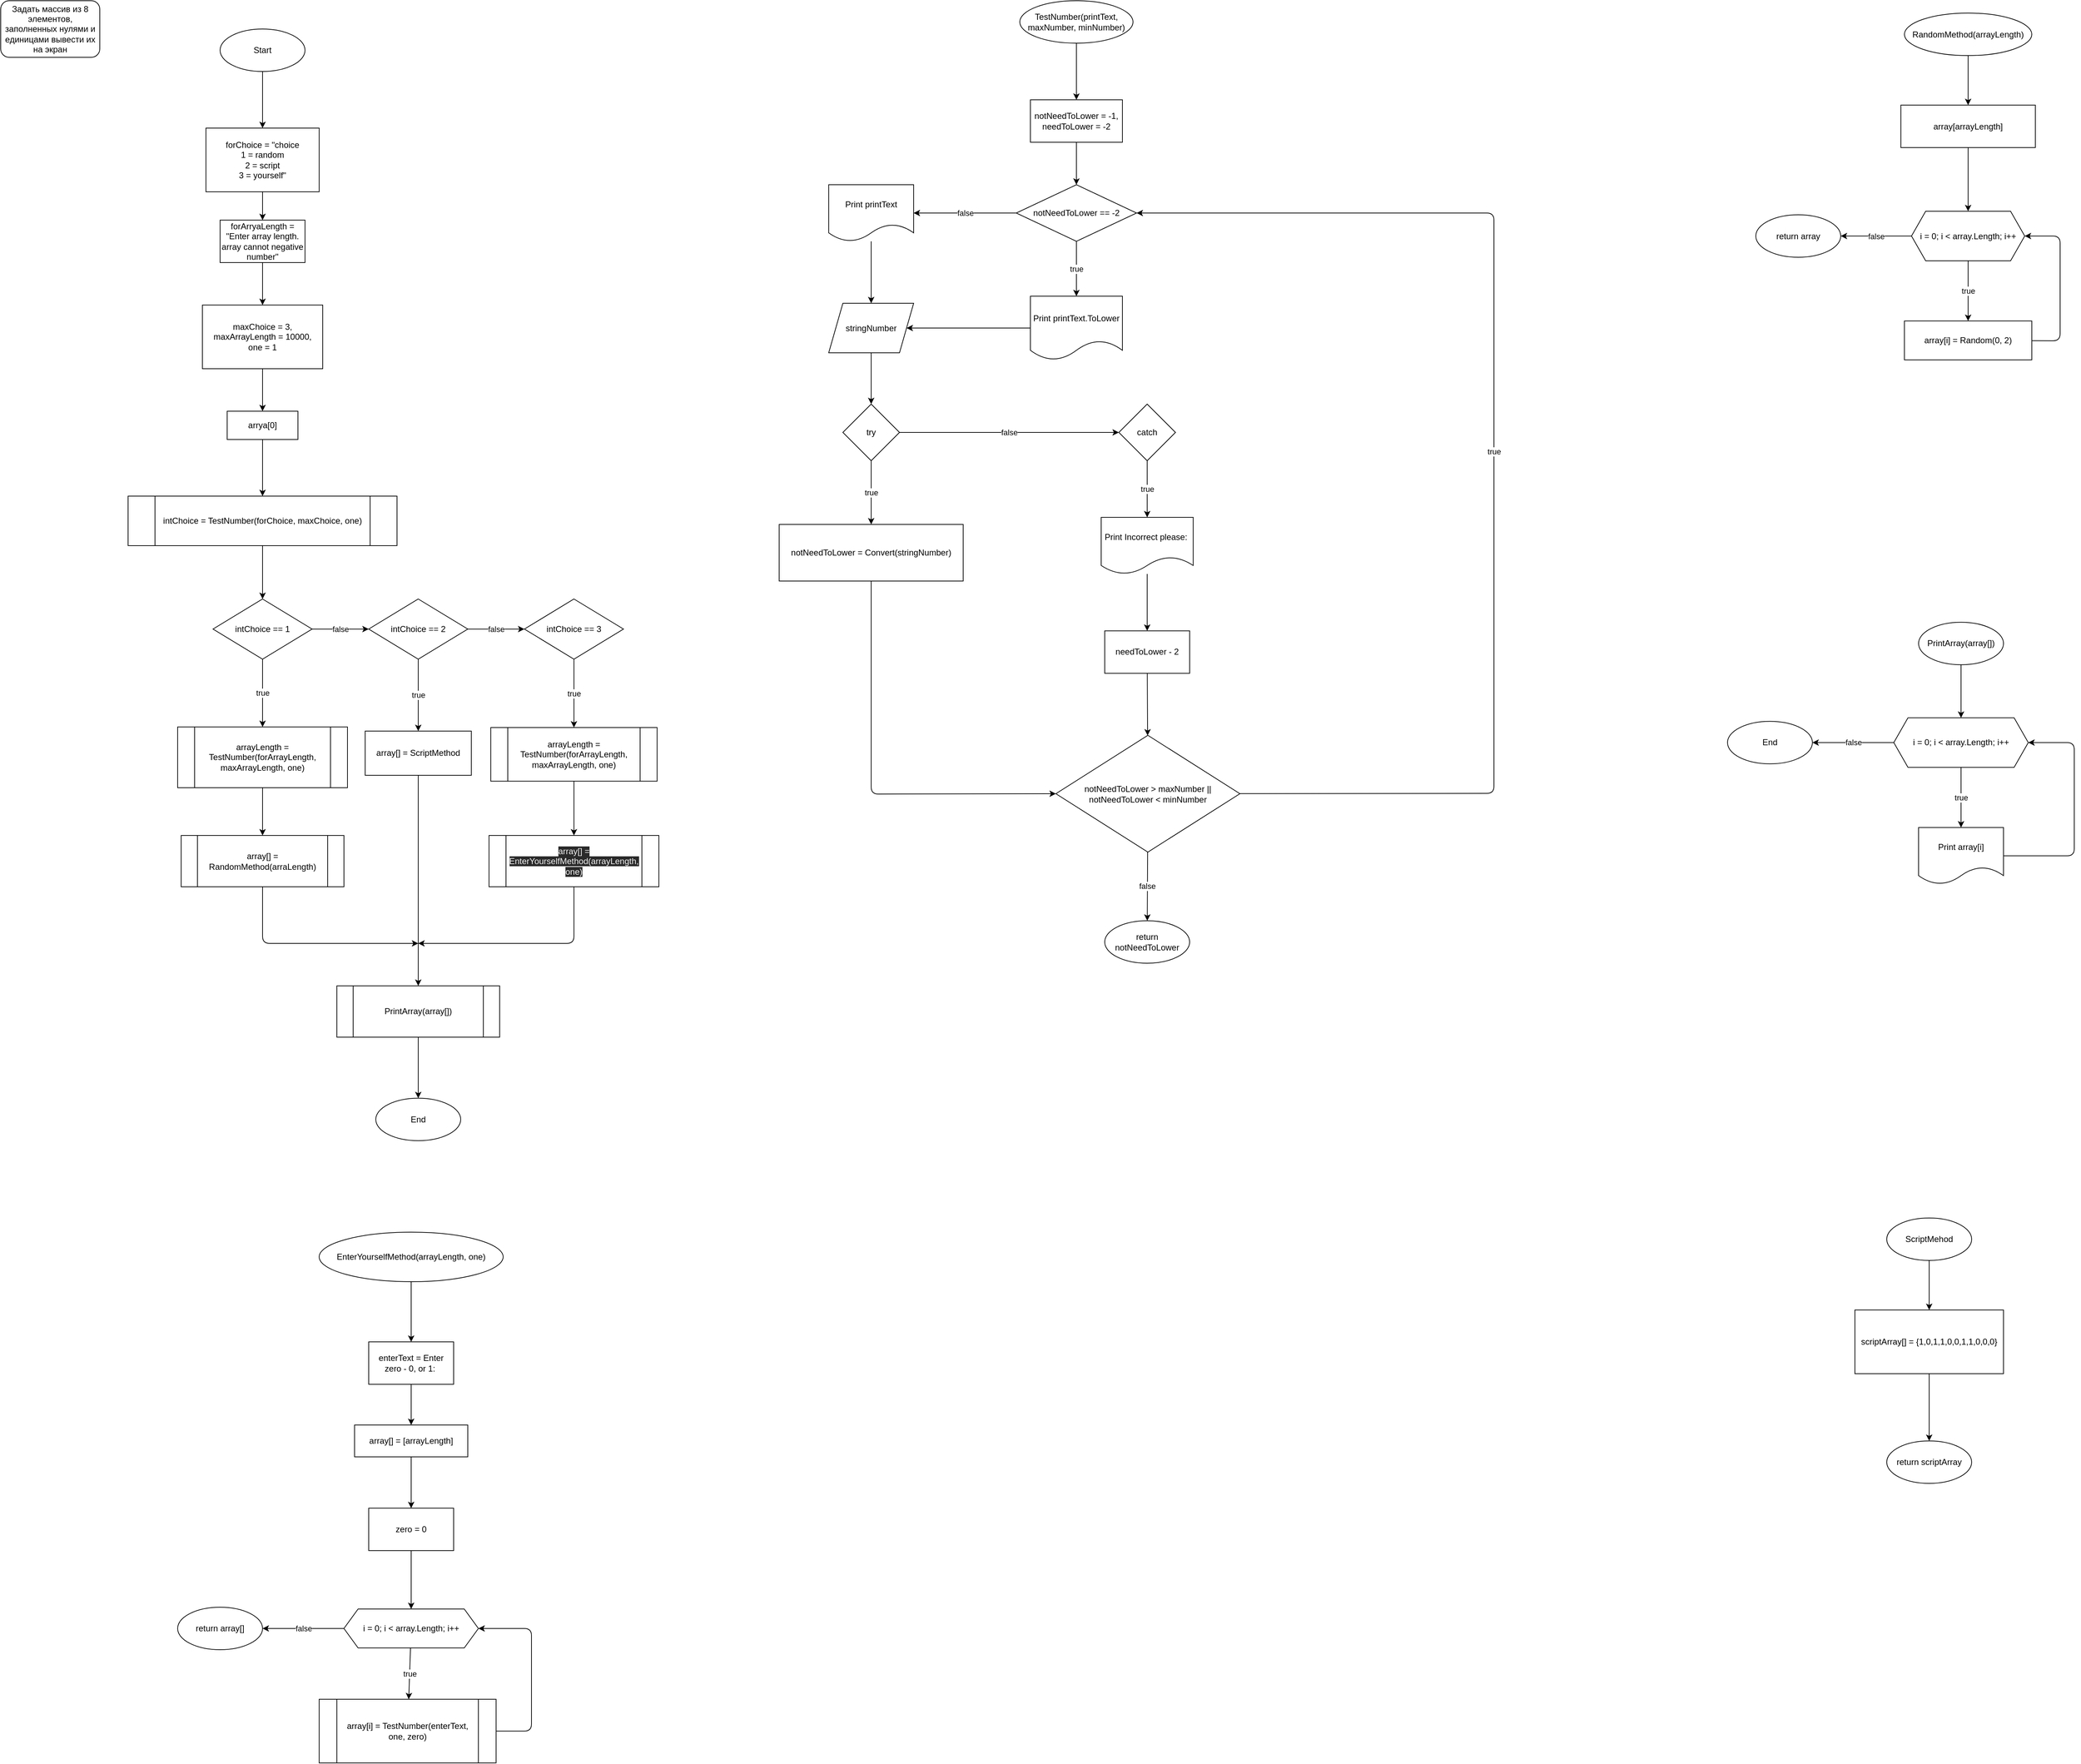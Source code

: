 <mxfile>
    <diagram id="mMx0ofm4VfTw_Q6gHbfE" name="Page-1">
        <mxGraphModel dx="1717" dy="761" grid="1" gridSize="10" guides="1" tooltips="1" connect="1" arrows="1" fold="1" page="1" pageScale="1" pageWidth="1100" pageHeight="850" math="0" shadow="0">
            <root>
                <mxCell id="0"/>
                <mxCell id="1" parent="0"/>
                <mxCell id="4" value="Задать массив из 8 элементов, заполненных нулями и единицами вывести их на экран" style="rounded=1;whiteSpace=wrap;html=1;" parent="1" vertex="1">
                    <mxGeometry x="10" y="10" width="140" height="80" as="geometry"/>
                </mxCell>
                <mxCell id="114" value="" style="edgeStyle=none;html=1;" parent="1" source="6" target="113" edge="1">
                    <mxGeometry relative="1" as="geometry"/>
                </mxCell>
                <mxCell id="6" value="Start" style="ellipse;whiteSpace=wrap;html=1;" parent="1" vertex="1">
                    <mxGeometry x="320" y="50" width="120" height="60" as="geometry"/>
                </mxCell>
                <mxCell id="37" value="false" style="edgeStyle=none;html=1;" parent="1" source="34" target="36" edge="1">
                    <mxGeometry relative="1" as="geometry"/>
                </mxCell>
                <mxCell id="123" value="true" style="edgeStyle=none;html=1;" parent="1" source="34" target="122" edge="1">
                    <mxGeometry relative="1" as="geometry"/>
                </mxCell>
                <mxCell id="34" value="intChoice == 1" style="rhombus;whiteSpace=wrap;html=1;" parent="1" vertex="1">
                    <mxGeometry x="310" y="855.37" width="140" height="85" as="geometry"/>
                </mxCell>
                <mxCell id="39" value="false" style="edgeStyle=none;html=1;" parent="1" source="36" target="38" edge="1">
                    <mxGeometry relative="1" as="geometry"/>
                </mxCell>
                <mxCell id="43" value="true" style="edgeStyle=none;html=1;" parent="1" source="36" target="42" edge="1">
                    <mxGeometry relative="1" as="geometry"/>
                </mxCell>
                <mxCell id="36" value="intChoice == 2" style="rhombus;whiteSpace=wrap;html=1;" parent="1" vertex="1">
                    <mxGeometry x="530" y="855.37" width="140" height="85" as="geometry"/>
                </mxCell>
                <mxCell id="130" value="true" style="edgeStyle=none;html=1;" parent="1" source="38" target="129" edge="1">
                    <mxGeometry relative="1" as="geometry"/>
                </mxCell>
                <mxCell id="38" value="intChoice == 3" style="rhombus;whiteSpace=wrap;html=1;" parent="1" vertex="1">
                    <mxGeometry x="750" y="855.37" width="140" height="85" as="geometry"/>
                </mxCell>
                <mxCell id="161" style="edgeStyle=none;html=1;entryX=0.5;entryY=0;entryDx=0;entryDy=0;" parent="1" source="42" target="159" edge="1">
                    <mxGeometry relative="1" as="geometry"/>
                </mxCell>
                <mxCell id="42" value="array[] = ScriptMethod" style="whiteSpace=wrap;html=1;" parent="1" vertex="1">
                    <mxGeometry x="525" y="1042" width="150" height="62.5" as="geometry"/>
                </mxCell>
                <mxCell id="143" value="" style="edgeStyle=none;html=1;" parent="1" source="47" target="56" edge="1">
                    <mxGeometry relative="1" as="geometry"/>
                </mxCell>
                <mxCell id="47" value="RandomMethod(arrayLength)" style="ellipse;whiteSpace=wrap;html=1;" parent="1" vertex="1">
                    <mxGeometry x="2700" y="27.5" width="180" height="60" as="geometry"/>
                </mxCell>
                <mxCell id="60" value="true" style="edgeStyle=none;html=1;" parent="1" source="54" target="59" edge="1">
                    <mxGeometry relative="1" as="geometry"/>
                </mxCell>
                <mxCell id="63" value="false" style="edgeStyle=none;html=1;" parent="1" source="54" target="62" edge="1">
                    <mxGeometry relative="1" as="geometry"/>
                </mxCell>
                <mxCell id="54" value="i = 0; i &amp;lt; array.Length; i++" style="shape=hexagon;perimeter=hexagonPerimeter2;whiteSpace=wrap;html=1;fixedSize=1;" parent="1" vertex="1">
                    <mxGeometry x="2710" y="307.5" width="160" height="70" as="geometry"/>
                </mxCell>
                <mxCell id="58" value="" style="edgeStyle=none;html=1;" parent="1" source="56" target="54" edge="1">
                    <mxGeometry relative="1" as="geometry"/>
                </mxCell>
                <mxCell id="56" value="array[arrayLength]" style="whiteSpace=wrap;html=1;" parent="1" vertex="1">
                    <mxGeometry x="2695" y="157.5" width="190" height="60" as="geometry"/>
                </mxCell>
                <mxCell id="61" style="edgeStyle=none;html=1;entryX=1;entryY=0.5;entryDx=0;entryDy=0;" parent="1" source="59" target="54" edge="1">
                    <mxGeometry relative="1" as="geometry">
                        <Array as="points">
                            <mxPoint x="2920" y="490.5"/>
                            <mxPoint x="2920" y="342.5"/>
                        </Array>
                    </mxGeometry>
                </mxCell>
                <mxCell id="59" value="array[i] = Random(0, 2)" style="whiteSpace=wrap;html=1;" parent="1" vertex="1">
                    <mxGeometry x="2700" y="462.5" width="180" height="55" as="geometry"/>
                </mxCell>
                <mxCell id="62" value="return array" style="ellipse;whiteSpace=wrap;html=1;" parent="1" vertex="1">
                    <mxGeometry x="2490" y="312.5" width="120" height="60" as="geometry"/>
                </mxCell>
                <mxCell id="66" value="" style="edgeStyle=none;html=1;" parent="1" source="64" target="65" edge="1">
                    <mxGeometry relative="1" as="geometry"/>
                </mxCell>
                <mxCell id="64" value="ScriptMehod" style="ellipse;whiteSpace=wrap;html=1;" parent="1" vertex="1">
                    <mxGeometry x="2675" y="1730" width="120" height="60" as="geometry"/>
                </mxCell>
                <mxCell id="68" value="" style="edgeStyle=none;html=1;" parent="1" source="65" target="67" edge="1">
                    <mxGeometry relative="1" as="geometry"/>
                </mxCell>
                <mxCell id="65" value="scriptArray[] = {1,0,1,1,0,0,1,1,0,0,0}" style="whiteSpace=wrap;html=1;" parent="1" vertex="1">
                    <mxGeometry x="2630" y="1860" width="210" height="90" as="geometry"/>
                </mxCell>
                <mxCell id="67" value="return scriptArray" style="ellipse;whiteSpace=wrap;html=1;" parent="1" vertex="1">
                    <mxGeometry x="2675" y="2045" width="120" height="60" as="geometry"/>
                </mxCell>
                <mxCell id="106" value="" style="edgeStyle=none;html=1;" parent="1" source="69" target="105" edge="1">
                    <mxGeometry relative="1" as="geometry"/>
                </mxCell>
                <mxCell id="69" value="TestNumber(printText, maxNumber, minNumber)" style="ellipse;whiteSpace=wrap;html=1;" parent="1" vertex="1">
                    <mxGeometry x="1450" y="10" width="160" height="60" as="geometry"/>
                </mxCell>
                <mxCell id="83" value="" style="edgeStyle=none;html=1;" parent="1" source="80" target="82" edge="1">
                    <mxGeometry relative="1" as="geometry"/>
                </mxCell>
                <mxCell id="80" value="Print printText.ToLower" style="shape=document;whiteSpace=wrap;html=1;boundedLbl=1;" parent="1" vertex="1">
                    <mxGeometry x="1465" y="427.5" width="130" height="90" as="geometry"/>
                </mxCell>
                <mxCell id="104" value="" style="edgeStyle=none;html=1;" parent="1" source="82" target="92" edge="1">
                    <mxGeometry relative="1" as="geometry"/>
                </mxCell>
                <mxCell id="82" value="stringNumber" style="shape=parallelogram;perimeter=parallelogramPerimeter;whiteSpace=wrap;html=1;fixedSize=1;" parent="1" vertex="1">
                    <mxGeometry x="1180" y="437.5" width="120" height="70" as="geometry"/>
                </mxCell>
                <mxCell id="162" style="edgeStyle=none;html=1;" parent="1" source="89" edge="1">
                    <mxGeometry relative="1" as="geometry">
                        <mxPoint x="600" y="1342" as="targetPoint"/>
                        <Array as="points">
                            <mxPoint x="380" y="1342"/>
                        </Array>
                    </mxGeometry>
                </mxCell>
                <mxCell id="89" value="array[] = RandomMethod(arraLength)" style="shape=process;whiteSpace=wrap;html=1;backgroundOutline=1;" parent="1" vertex="1">
                    <mxGeometry x="265" y="1189.5" width="230" height="72.5" as="geometry"/>
                </mxCell>
                <mxCell id="95" value="false" style="edgeStyle=none;html=1;" parent="1" source="92" target="94" edge="1">
                    <mxGeometry relative="1" as="geometry"/>
                </mxCell>
                <mxCell id="97" value="true" style="edgeStyle=none;html=1;" parent="1" source="92" target="96" edge="1">
                    <mxGeometry relative="1" as="geometry"/>
                </mxCell>
                <mxCell id="92" value="try" style="rhombus;whiteSpace=wrap;html=1;" parent="1" vertex="1">
                    <mxGeometry x="1200" y="580" width="80" height="80" as="geometry"/>
                </mxCell>
                <mxCell id="109" value="true" style="edgeStyle=none;html=1;" parent="1" source="94" target="108" edge="1">
                    <mxGeometry relative="1" as="geometry"/>
                </mxCell>
                <mxCell id="94" value="catch" style="rhombus;whiteSpace=wrap;html=1;" parent="1" vertex="1">
                    <mxGeometry x="1590" y="580" width="80" height="80" as="geometry"/>
                </mxCell>
                <mxCell id="134" style="edgeStyle=none;html=1;entryX=0;entryY=0.5;entryDx=0;entryDy=0;" parent="1" source="96" target="110" edge="1">
                    <mxGeometry relative="1" as="geometry">
                        <Array as="points">
                            <mxPoint x="1240" y="1131"/>
                        </Array>
                    </mxGeometry>
                </mxCell>
                <mxCell id="96" value="notNeedToLower = Convert(stringNumber)" style="whiteSpace=wrap;html=1;" parent="1" vertex="1">
                    <mxGeometry x="1110" y="750" width="260" height="80" as="geometry"/>
                </mxCell>
                <mxCell id="180" value="" style="edgeStyle=none;html=1;" parent="1" source="105" target="179" edge="1">
                    <mxGeometry relative="1" as="geometry"/>
                </mxCell>
                <mxCell id="105" value="notNeedToLower = -1,&lt;br&gt;needToLower = -2" style="whiteSpace=wrap;html=1;" parent="1" vertex="1">
                    <mxGeometry x="1465" y="150" width="130" height="60" as="geometry"/>
                </mxCell>
                <mxCell id="187" value="" style="edgeStyle=none;html=1;" parent="1" source="108" target="186" edge="1">
                    <mxGeometry relative="1" as="geometry"/>
                </mxCell>
                <mxCell id="108" value="Print Incorrect please:&amp;nbsp;" style="shape=document;whiteSpace=wrap;html=1;boundedLbl=1;" parent="1" vertex="1">
                    <mxGeometry x="1565" y="740" width="130" height="80" as="geometry"/>
                </mxCell>
                <mxCell id="112" value="true" style="edgeStyle=none;html=1;entryX=1;entryY=0.5;entryDx=0;entryDy=0;" parent="1" source="110" target="179" edge="1">
                    <mxGeometry relative="1" as="geometry">
                        <Array as="points">
                            <mxPoint x="2120" y="1130"/>
                            <mxPoint x="2120" y="310"/>
                        </Array>
                        <mxPoint x="1650" y="370" as="targetPoint"/>
                    </mxGeometry>
                </mxCell>
                <mxCell id="136" value="false" style="edgeStyle=none;html=1;" parent="1" source="110" target="135" edge="1">
                    <mxGeometry relative="1" as="geometry"/>
                </mxCell>
                <mxCell id="110" value="notNeedToLower &amp;gt; maxNumber || notNeedToLower &amp;lt; minNumber" style="rhombus;whiteSpace=wrap;html=1;" parent="1" vertex="1">
                    <mxGeometry x="1501" y="1048" width="260" height="165" as="geometry"/>
                </mxCell>
                <mxCell id="116" value="" style="edgeStyle=none;html=1;" parent="1" source="113" target="115" edge="1">
                    <mxGeometry relative="1" as="geometry"/>
                </mxCell>
                <mxCell id="113" value="forChoice = &quot;choice&lt;br&gt;1 = random&lt;br&gt;2 = script&lt;br&gt;3 = yourself&quot;" style="whiteSpace=wrap;html=1;" parent="1" vertex="1">
                    <mxGeometry x="300" y="190" width="160" height="90" as="geometry"/>
                </mxCell>
                <mxCell id="175" value="" style="edgeStyle=none;html=1;" parent="1" source="115" target="174" edge="1">
                    <mxGeometry relative="1" as="geometry"/>
                </mxCell>
                <mxCell id="115" value="forArryaLength = &quot;Enter array length. array cannot negative number&quot;" style="whiteSpace=wrap;html=1;" parent="1" vertex="1">
                    <mxGeometry x="320" y="320" width="120" height="60" as="geometry"/>
                </mxCell>
                <mxCell id="120" value="" style="edgeStyle=none;html=1;" parent="1" source="118" target="34" edge="1">
                    <mxGeometry relative="1" as="geometry"/>
                </mxCell>
                <mxCell id="118" value="intChoice = TestNumber(forChoice, maxChoice, one)" style="shape=process;whiteSpace=wrap;html=1;backgroundOutline=1;" parent="1" vertex="1">
                    <mxGeometry x="190" y="710" width="380" height="70" as="geometry"/>
                </mxCell>
                <mxCell id="142" value="" style="edgeStyle=none;html=1;" parent="1" source="122" target="89" edge="1">
                    <mxGeometry relative="1" as="geometry"/>
                </mxCell>
                <mxCell id="122" value="arrayLength = TestNumber(forArrayLength, maxArrayLength, one)" style="shape=process;whiteSpace=wrap;html=1;backgroundOutline=1;" parent="1" vertex="1">
                    <mxGeometry x="260" y="1036.19" width="240" height="85.81" as="geometry"/>
                </mxCell>
                <mxCell id="147" value="" style="edgeStyle=none;html=1;" parent="1" source="129" target="146" edge="1">
                    <mxGeometry relative="1" as="geometry"/>
                </mxCell>
                <mxCell id="129" value="arrayLength = TestNumber(forArrayLength, maxArrayLength, one)" style="shape=process;whiteSpace=wrap;html=1;backgroundOutline=1;" parent="1" vertex="1">
                    <mxGeometry x="702.5" y="1037" width="235" height="75.81" as="geometry"/>
                </mxCell>
                <mxCell id="135" value="return notNeedToLower" style="ellipse;whiteSpace=wrap;html=1;" parent="1" vertex="1">
                    <mxGeometry x="1570" y="1310" width="120" height="60" as="geometry"/>
                </mxCell>
                <mxCell id="163" style="edgeStyle=none;html=1;" parent="1" source="146" edge="1">
                    <mxGeometry relative="1" as="geometry">
                        <mxPoint x="600" y="1342" as="targetPoint"/>
                        <Array as="points">
                            <mxPoint x="820" y="1342"/>
                        </Array>
                    </mxGeometry>
                </mxCell>
                <mxCell id="146" value="&lt;span style=&quot;color: rgb(240 , 240 , 240) ; font-family: &amp;#34;helvetica&amp;#34; ; font-size: 12px ; font-style: normal ; font-weight: 400 ; letter-spacing: normal ; text-align: center ; text-indent: 0px ; text-transform: none ; word-spacing: 0px ; background-color: rgb(42 , 42 , 42) ; display: inline ; float: none&quot;&gt;array[] = EnterYourselfMethod(arrayLength, one)&lt;/span&gt;" style="shape=process;whiteSpace=wrap;html=1;backgroundOutline=1;" parent="1" vertex="1">
                    <mxGeometry x="700" y="1189.5" width="240" height="72.5" as="geometry"/>
                </mxCell>
                <mxCell id="190" value="" style="edgeStyle=none;html=1;" edge="1" parent="1" source="148" target="189">
                    <mxGeometry relative="1" as="geometry"/>
                </mxCell>
                <mxCell id="148" value="EnterYourselfMethod(arrayLength, one)" style="ellipse;whiteSpace=wrap;html=1;" parent="1" vertex="1">
                    <mxGeometry x="460" y="1750" width="260" height="70" as="geometry"/>
                </mxCell>
                <mxCell id="158" value="false" style="edgeStyle=none;html=1;" parent="1" source="149" target="157" edge="1">
                    <mxGeometry relative="1" as="geometry"/>
                </mxCell>
                <mxCell id="197" value="true" style="edgeStyle=none;html=1;" edge="1" parent="1" source="149" target="196">
                    <mxGeometry relative="1" as="geometry"/>
                </mxCell>
                <mxCell id="149" value="i = 0; i &amp;lt; array.Length; i++" style="shape=hexagon;perimeter=hexagonPerimeter2;whiteSpace=wrap;html=1;fixedSize=1;" parent="1" vertex="1">
                    <mxGeometry x="495" y="2282.5" width="190" height="55" as="geometry"/>
                </mxCell>
                <mxCell id="194" value="" style="edgeStyle=none;html=1;" edge="1" parent="1" source="151" target="193">
                    <mxGeometry relative="1" as="geometry"/>
                </mxCell>
                <mxCell id="151" value="array[] = [arrayLength]" style="whiteSpace=wrap;html=1;" parent="1" vertex="1">
                    <mxGeometry x="510" y="2022.5" width="160" height="45" as="geometry"/>
                </mxCell>
                <mxCell id="157" value="return array[]" style="ellipse;whiteSpace=wrap;html=1;" parent="1" vertex="1">
                    <mxGeometry x="260" y="2280" width="120" height="60" as="geometry"/>
                </mxCell>
                <mxCell id="173" value="" style="edgeStyle=none;html=1;" parent="1" source="159" target="172" edge="1">
                    <mxGeometry relative="1" as="geometry"/>
                </mxCell>
                <mxCell id="159" value="PrintArray(array[])" style="shape=process;whiteSpace=wrap;html=1;backgroundOutline=1;" parent="1" vertex="1">
                    <mxGeometry x="485" y="1402" width="230" height="72.5" as="geometry"/>
                </mxCell>
                <mxCell id="166" value="" style="edgeStyle=none;html=1;" parent="1" source="164" target="165" edge="1">
                    <mxGeometry relative="1" as="geometry"/>
                </mxCell>
                <mxCell id="164" value="PrintArray(array[])" style="ellipse;whiteSpace=wrap;html=1;" parent="1" vertex="1">
                    <mxGeometry x="2720" y="888.25" width="120" height="60" as="geometry"/>
                </mxCell>
                <mxCell id="168" value="true" style="edgeStyle=none;html=1;" parent="1" source="165" target="167" edge="1">
                    <mxGeometry relative="1" as="geometry"/>
                </mxCell>
                <mxCell id="171" value="false" style="edgeStyle=none;html=1;" parent="1" source="165" target="170" edge="1">
                    <mxGeometry relative="1" as="geometry"/>
                </mxCell>
                <mxCell id="165" value="i = 0; i &amp;lt; array.Length; i++" style="shape=hexagon;perimeter=hexagonPerimeter2;whiteSpace=wrap;html=1;fixedSize=1;" parent="1" vertex="1">
                    <mxGeometry x="2685" y="1023.25" width="190" height="70" as="geometry"/>
                </mxCell>
                <mxCell id="169" style="edgeStyle=none;html=1;entryX=1;entryY=0.5;entryDx=0;entryDy=0;" parent="1" source="167" target="165" edge="1">
                    <mxGeometry relative="1" as="geometry">
                        <Array as="points">
                            <mxPoint x="2940" y="1218.25"/>
                            <mxPoint x="2940" y="1058.25"/>
                        </Array>
                    </mxGeometry>
                </mxCell>
                <mxCell id="167" value="Print array[i]" style="shape=document;whiteSpace=wrap;html=1;boundedLbl=1;" parent="1" vertex="1">
                    <mxGeometry x="2720" y="1178.25" width="120" height="80" as="geometry"/>
                </mxCell>
                <mxCell id="170" value="End" style="ellipse;whiteSpace=wrap;html=1;" parent="1" vertex="1">
                    <mxGeometry x="2450" y="1028.25" width="120" height="60" as="geometry"/>
                </mxCell>
                <mxCell id="172" value="End" style="ellipse;whiteSpace=wrap;html=1;" parent="1" vertex="1">
                    <mxGeometry x="540" y="1560.75" width="120" height="60" as="geometry"/>
                </mxCell>
                <mxCell id="177" value="" style="edgeStyle=none;html=1;" parent="1" source="174" target="176" edge="1">
                    <mxGeometry relative="1" as="geometry"/>
                </mxCell>
                <mxCell id="174" value="maxChoice = 3,&lt;br&gt;maxArrayLength = 10000,&lt;br&gt;one = 1" style="whiteSpace=wrap;html=1;" parent="1" vertex="1">
                    <mxGeometry x="295" y="440" width="170" height="90" as="geometry"/>
                </mxCell>
                <mxCell id="178" value="" style="edgeStyle=none;html=1;" parent="1" source="176" target="118" edge="1">
                    <mxGeometry relative="1" as="geometry"/>
                </mxCell>
                <mxCell id="176" value="arrya[0]" style="whiteSpace=wrap;html=1;" parent="1" vertex="1">
                    <mxGeometry x="330" y="590" width="100" height="40" as="geometry"/>
                </mxCell>
                <mxCell id="182" value="true" style="edgeStyle=none;html=1;" parent="1" source="179" target="80" edge="1">
                    <mxGeometry relative="1" as="geometry"/>
                </mxCell>
                <mxCell id="184" value="false" style="edgeStyle=none;html=1;" parent="1" source="179" target="183" edge="1">
                    <mxGeometry relative="1" as="geometry"/>
                </mxCell>
                <mxCell id="179" value="notNeedToLower == -2" style="rhombus;whiteSpace=wrap;html=1;" parent="1" vertex="1">
                    <mxGeometry x="1445" y="270" width="170" height="80" as="geometry"/>
                </mxCell>
                <mxCell id="185" value="" style="edgeStyle=none;html=1;" parent="1" source="183" target="82" edge="1">
                    <mxGeometry relative="1" as="geometry"/>
                </mxCell>
                <mxCell id="183" value="Print printText" style="shape=document;whiteSpace=wrap;html=1;boundedLbl=1;" parent="1" vertex="1">
                    <mxGeometry x="1180" y="270" width="120" height="80" as="geometry"/>
                </mxCell>
                <mxCell id="188" value="" style="edgeStyle=none;html=1;" parent="1" source="186" target="110" edge="1">
                    <mxGeometry relative="1" as="geometry"/>
                </mxCell>
                <mxCell id="186" value="needToLower - 2" style="whiteSpace=wrap;html=1;" parent="1" vertex="1">
                    <mxGeometry x="1570" y="900.37" width="120" height="60" as="geometry"/>
                </mxCell>
                <mxCell id="192" value="" style="edgeStyle=none;html=1;" edge="1" parent="1" source="189" target="151">
                    <mxGeometry relative="1" as="geometry"/>
                </mxCell>
                <mxCell id="189" value="enterText = Enter zero - 0, or 1:&amp;nbsp;" style="whiteSpace=wrap;html=1;" vertex="1" parent="1">
                    <mxGeometry x="530" y="1905" width="120" height="60" as="geometry"/>
                </mxCell>
                <mxCell id="195" value="" style="edgeStyle=none;html=1;" edge="1" parent="1" source="193" target="149">
                    <mxGeometry relative="1" as="geometry"/>
                </mxCell>
                <mxCell id="193" value="zero = 0" style="whiteSpace=wrap;html=1;" vertex="1" parent="1">
                    <mxGeometry x="530" y="2140" width="120" height="60" as="geometry"/>
                </mxCell>
                <mxCell id="199" style="edgeStyle=none;html=1;entryX=1;entryY=0.5;entryDx=0;entryDy=0;" edge="1" parent="1" source="196" target="149">
                    <mxGeometry relative="1" as="geometry">
                        <Array as="points">
                            <mxPoint x="760" y="2455"/>
                            <mxPoint x="760" y="2310"/>
                        </Array>
                    </mxGeometry>
                </mxCell>
                <mxCell id="196" value="array[i] = TestNumber(enterText, one, zero)" style="shape=process;whiteSpace=wrap;html=1;backgroundOutline=1;" vertex="1" parent="1">
                    <mxGeometry x="460" y="2410" width="250" height="90" as="geometry"/>
                </mxCell>
            </root>
        </mxGraphModel>
    </diagram>
</mxfile>